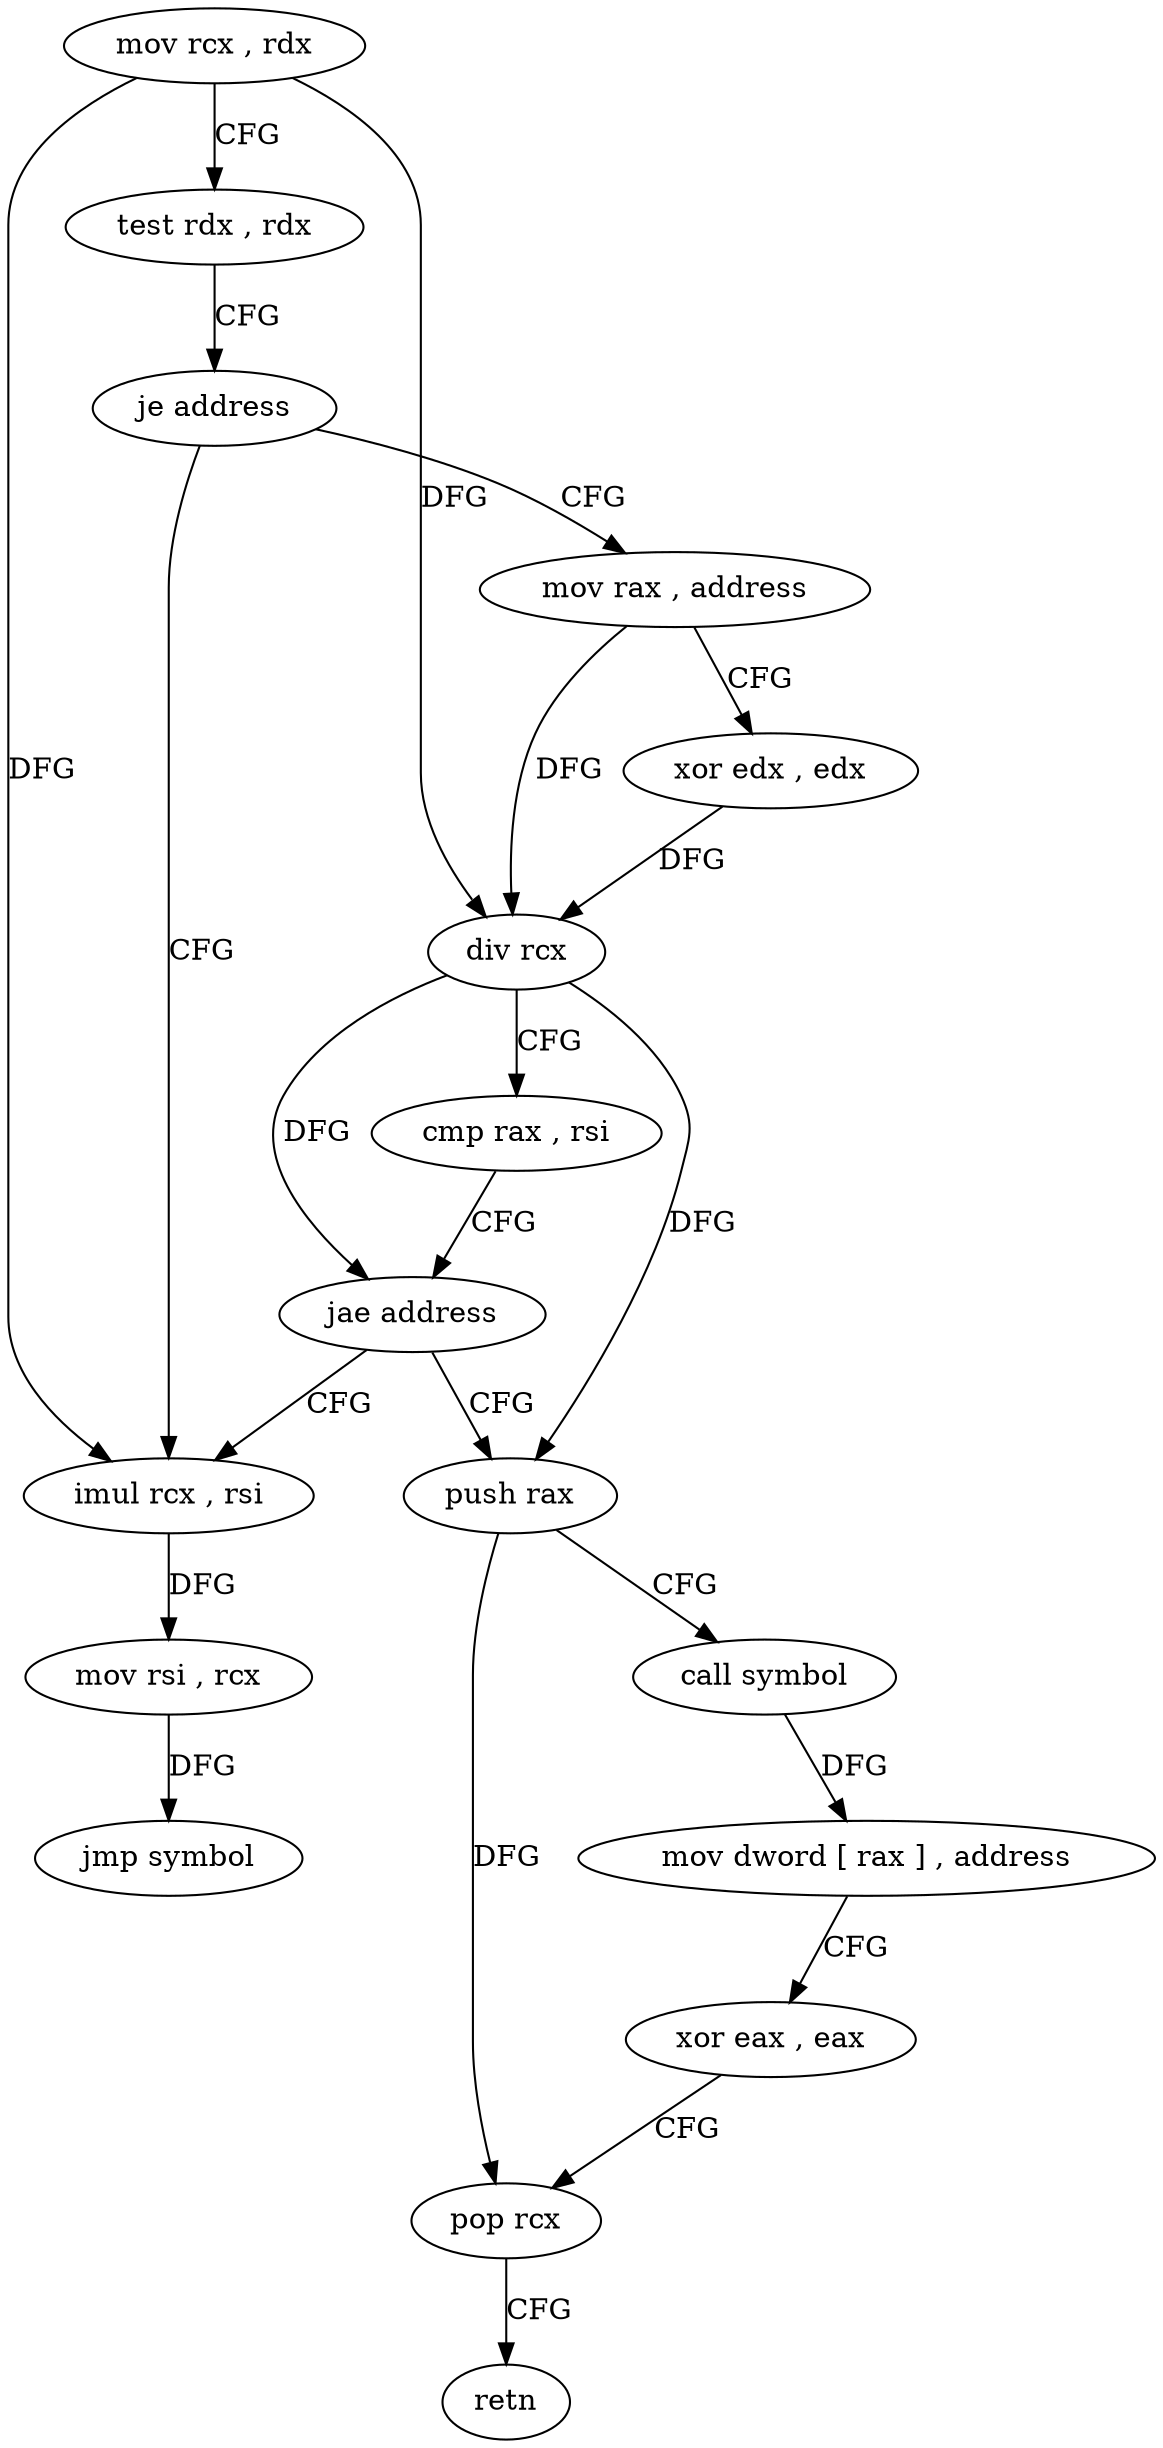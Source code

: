 digraph "func" {
"4378656" [label = "mov rcx , rdx" ]
"4378659" [label = "test rdx , rdx" ]
"4378662" [label = "je address" ]
"4378697" [label = "imul rcx , rsi" ]
"4378664" [label = "mov rax , address" ]
"4378701" [label = "mov rsi , rcx" ]
"4378704" [label = "jmp symbol" ]
"4378671" [label = "xor edx , edx" ]
"4378673" [label = "div rcx" ]
"4378676" [label = "cmp rax , rsi" ]
"4378679" [label = "jae address" ]
"4378681" [label = "push rax" ]
"4378682" [label = "call symbol" ]
"4378687" [label = "mov dword [ rax ] , address" ]
"4378693" [label = "xor eax , eax" ]
"4378695" [label = "pop rcx" ]
"4378696" [label = "retn" ]
"4378656" -> "4378659" [ label = "CFG" ]
"4378656" -> "4378697" [ label = "DFG" ]
"4378656" -> "4378673" [ label = "DFG" ]
"4378659" -> "4378662" [ label = "CFG" ]
"4378662" -> "4378697" [ label = "CFG" ]
"4378662" -> "4378664" [ label = "CFG" ]
"4378697" -> "4378701" [ label = "DFG" ]
"4378664" -> "4378671" [ label = "CFG" ]
"4378664" -> "4378673" [ label = "DFG" ]
"4378701" -> "4378704" [ label = "DFG" ]
"4378671" -> "4378673" [ label = "DFG" ]
"4378673" -> "4378676" [ label = "CFG" ]
"4378673" -> "4378679" [ label = "DFG" ]
"4378673" -> "4378681" [ label = "DFG" ]
"4378676" -> "4378679" [ label = "CFG" ]
"4378679" -> "4378697" [ label = "CFG" ]
"4378679" -> "4378681" [ label = "CFG" ]
"4378681" -> "4378682" [ label = "CFG" ]
"4378681" -> "4378695" [ label = "DFG" ]
"4378682" -> "4378687" [ label = "DFG" ]
"4378687" -> "4378693" [ label = "CFG" ]
"4378693" -> "4378695" [ label = "CFG" ]
"4378695" -> "4378696" [ label = "CFG" ]
}
